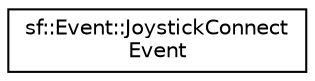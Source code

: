 digraph "Graphical Class Hierarchy"
{
 // LATEX_PDF_SIZE
  edge [fontname="Helvetica",fontsize="10",labelfontname="Helvetica",labelfontsize="10"];
  node [fontname="Helvetica",fontsize="10",shape=record];
  rankdir="LR";
  Node0 [label="sf::Event::JoystickConnect\lEvent",height=0.2,width=0.4,color="black", fillcolor="white", style="filled",URL="$db/d75/structsf_1_1Event_1_1JoystickConnectEvent.html",tooltip="Joystick connection events parameters (JoystickConnected, JoystickDisconnected)"];
}
